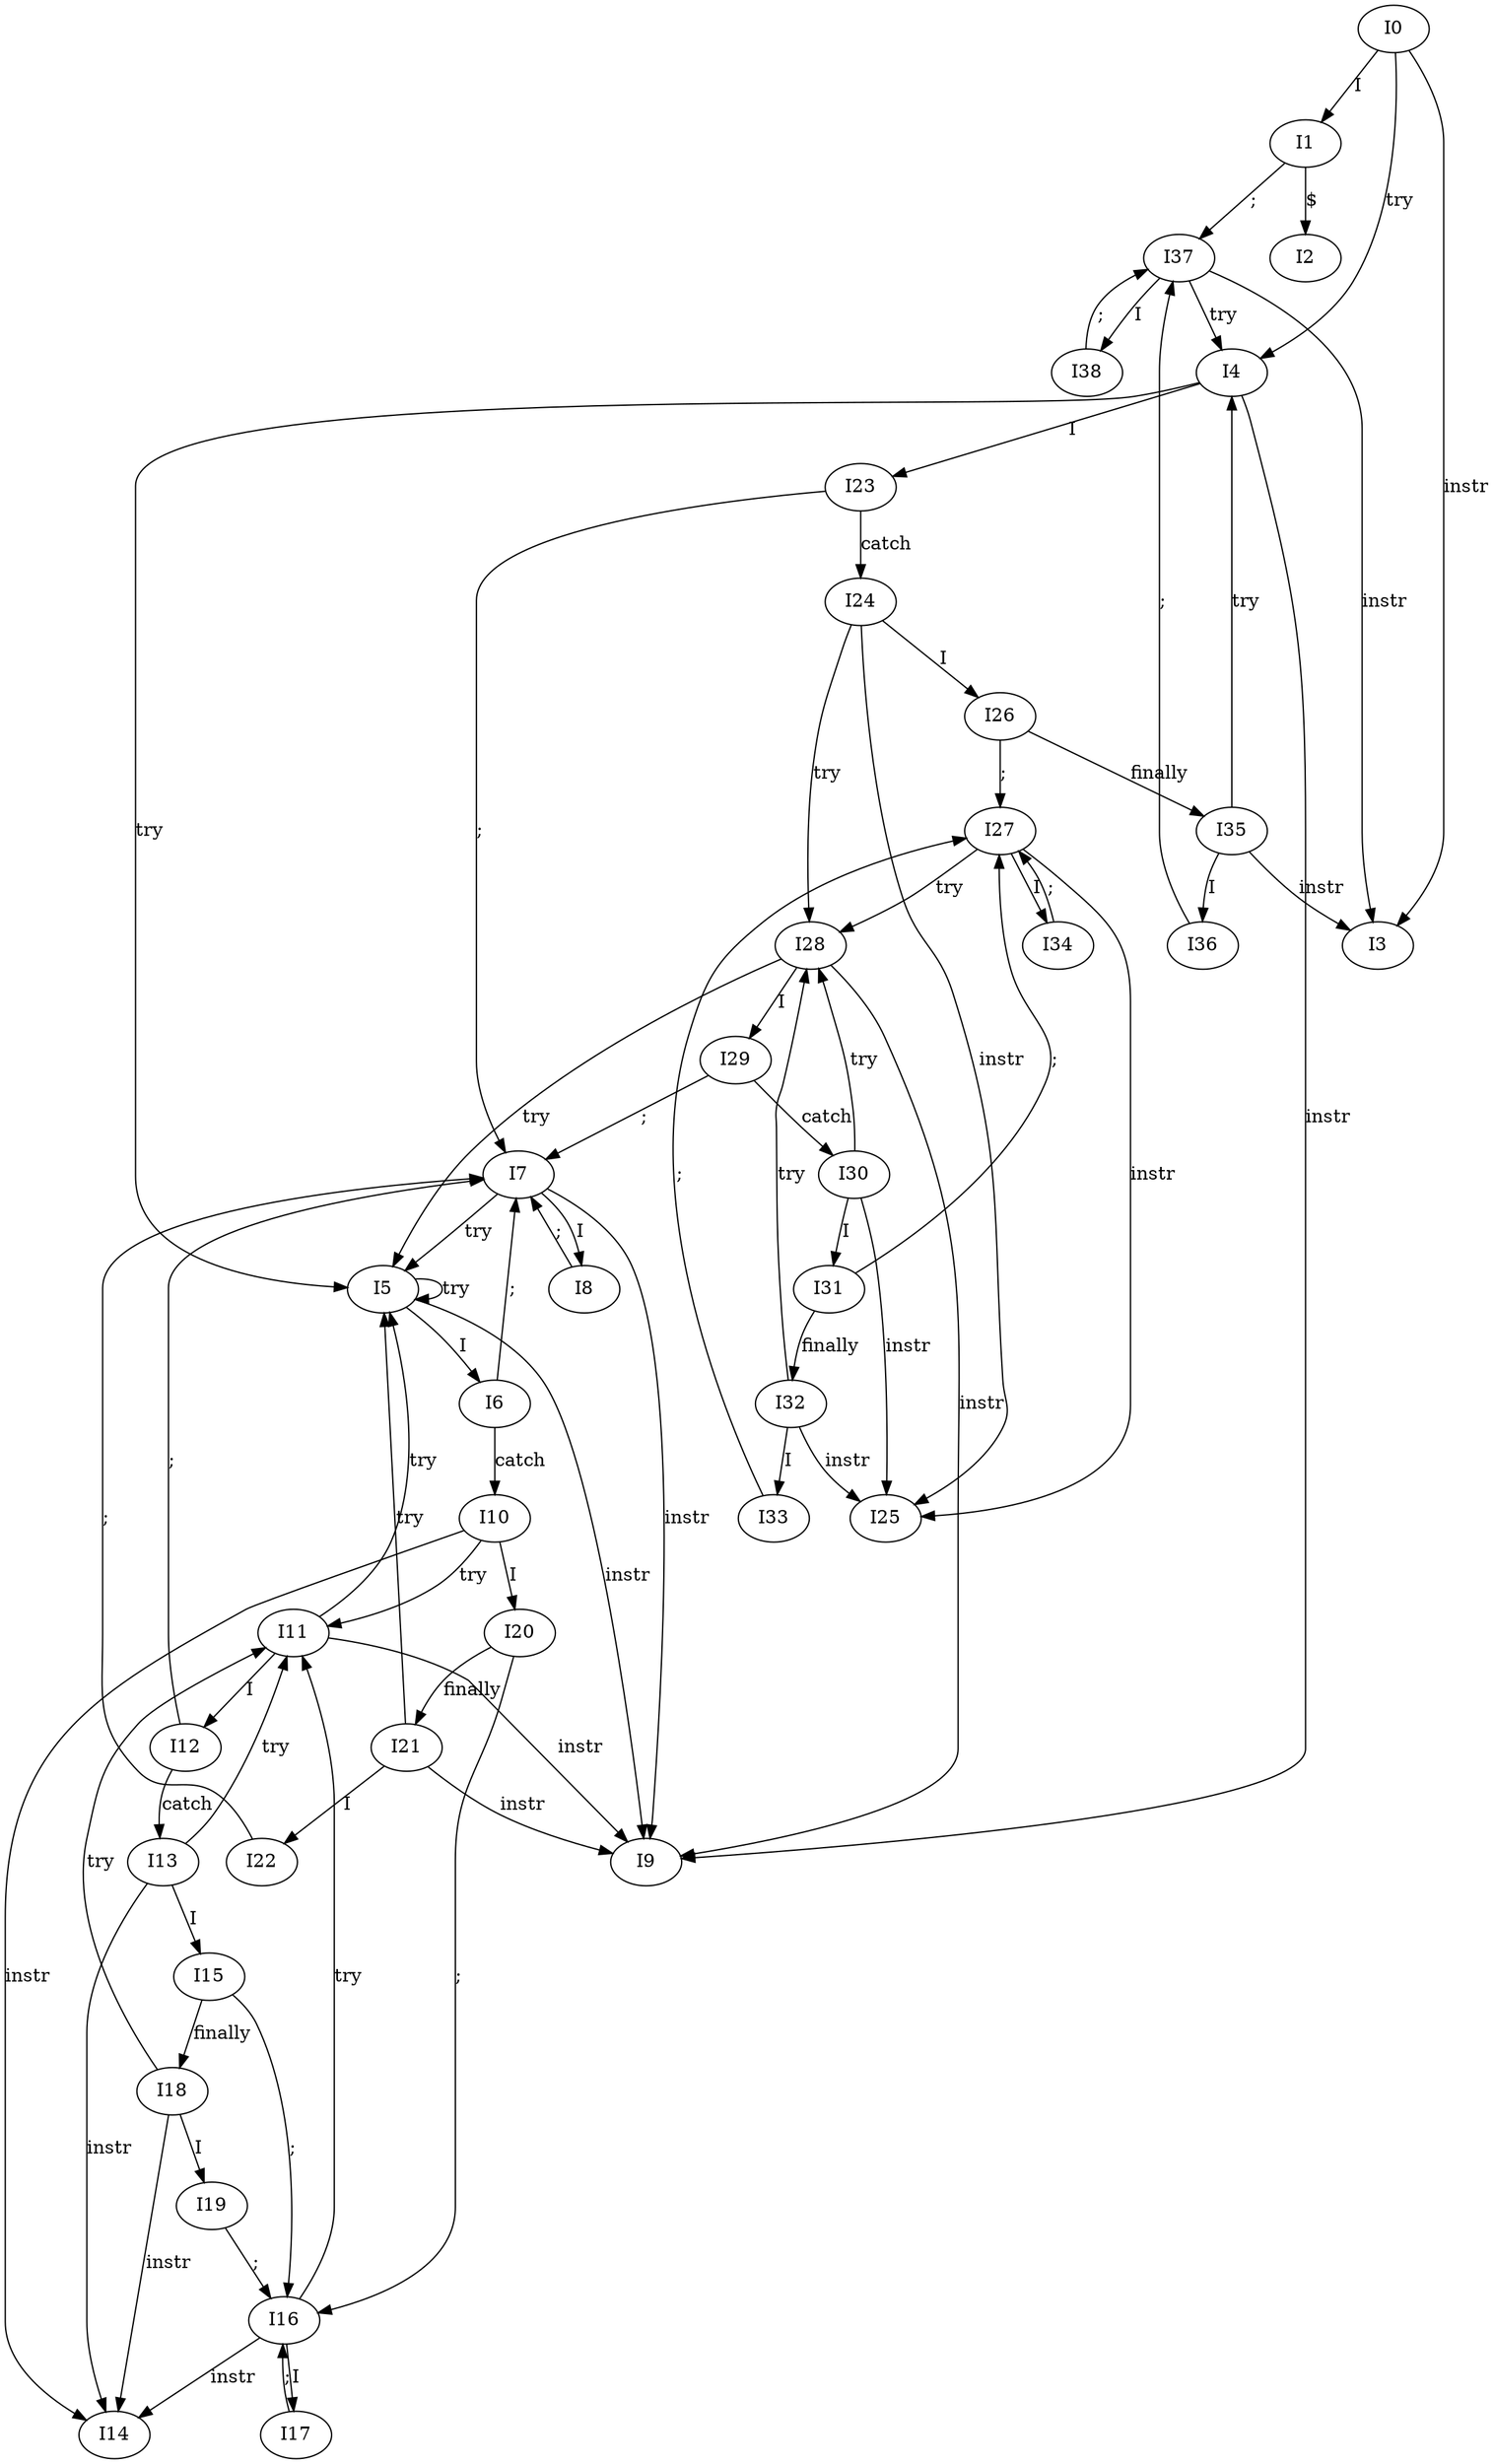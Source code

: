 digraph {
    I0  -> I1[label="I"];
    I0  -> I3[label="instr"];
    I0  -> I4[label="try"];
    I21 -> I22[label="I"];
    I4  -> I23[label="I"];
    I23 -> I24[label="catch"];
    I24 -> I25[label="instr"];
    I27 -> I25[label="instr"];
    I30 -> I25[label="instr"];
    I32 -> I25[label="instr"];
    I24 -> I26[label="I"];
    I26 -> I27[label=";"];
    I31 -> I27[label=";"];
    I33 -> I27[label=";"];
    I34 -> I27[label=";"];
    I28 -> I29[label="I"];
    I29 -> I30[label="catch"];
    I30 -> I31[label="I"];
    I32 -> I33[label="I"];
    I27 -> I34[label="I"];
    I35 -> I36[label="I"];
    I36 -> I37[label=";"];
    I38 -> I37[label=";"];
    I1  -> I37[label=";"];
    I37 -> I38[label="I"];
    I31 -> I32[label="finally"];
    I26 -> I35[label="finally"];
    I24 -> I28[label="try"];
    I27 -> I28[label="try"];
    I30 -> I28[label="try"];
    I32 -> I28[label="try"];
    I35 -> I4[label="try"];
    I37 -> I4[label="try"];
    I4  -> I5[label="try"];
    I5  -> I5[label="try"];
    I7  -> I5[label="try"];
    I11 -> I5[label="try"];
    I21 -> I5[label="try"];
    I28 -> I5[label="try"];
    I10 -> I11[label="try"];
    I13 -> I11[label="try"];
    I16 -> I11[label="try"];
    I18 -> I11[label="try"];
    I5  -> I6[label="I"];
    I6  -> I7[label=";"];
    I8  -> I7[label=";"];
    I12 -> I7[label=";"];
    I22 -> I7[label=";"];
    I23 -> I7[label=";"];
    I29 -> I7[label=";"];
    I35 -> I3[label="instr"];
    I37 -> I3[label="instr"];
    I7  -> I9[label="instr"];
    I11 -> I9[label="instr"];
    I4  -> I9[label="instr"];
    I5  -> I9[label="instr"];
    I21 -> I9[label="instr"];
    I28 -> I9[label="instr"];
    I13 -> I14[label="instr"];
    I16 -> I14[label="instr"];
    I18 -> I14[label="instr"];
    I10 -> I14[label="instr"];
    I12 -> I13[label="catch"];
    I6  -> I10[label="catch"];
    I15 -> I16[label=";"];
    I17 -> I16[label=";"];
    I19 -> I16[label=";"];
    I20 -> I16[label=";"];
    I15 -> I18[label="finally"];
    I20 -> I21[label="finally"];
    I13 -> I15[label="I"];
    I16 -> I17[label="I"];
    I7  -> I8[label="I"];
    I11 -> I12[label="I"];
    I18 -> I19[label="I"];
    I10 -> I20[label="I"];
    I1  -> I2[label="$"];
}
